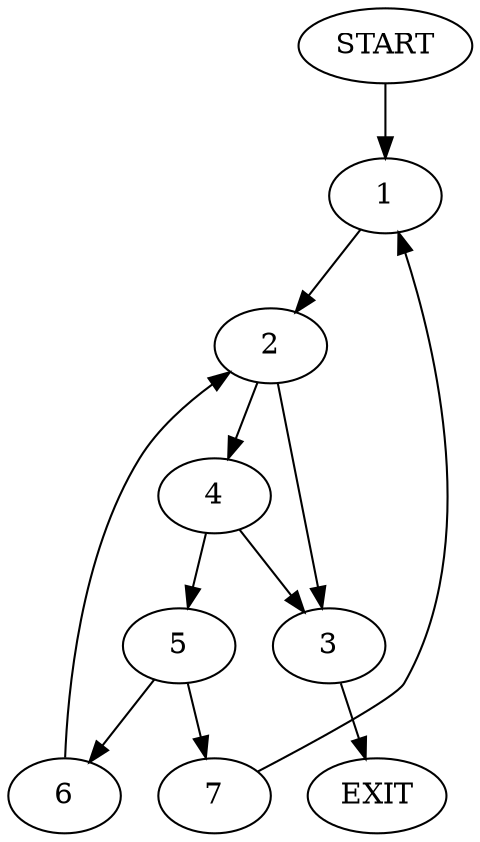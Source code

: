 digraph {
0 [label="START"]
8 [label="EXIT"]
0 -> 1
1 -> 2
2 -> 3
2 -> 4
4 -> 3
4 -> 5
3 -> 8
5 -> 6
5 -> 7
7 -> 1
6 -> 2
}
